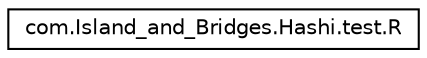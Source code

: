 digraph "Graphical Class Hierarchy"
{
  edge [fontname="Helvetica",fontsize="10",labelfontname="Helvetica",labelfontsize="10"];
  node [fontname="Helvetica",fontsize="10",shape=record];
  rankdir="LR";
  Node0 [label="com.Island_and_Bridges.Hashi.test.R",height=0.2,width=0.4,color="black", fillcolor="white", style="filled",URL="$classcom_1_1_island__and___bridges_1_1_hashi_1_1test_1_1_r.html"];
}
